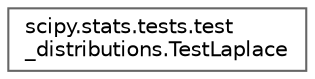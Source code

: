 digraph "Graphical Class Hierarchy"
{
 // LATEX_PDF_SIZE
  bgcolor="transparent";
  edge [fontname=Helvetica,fontsize=10,labelfontname=Helvetica,labelfontsize=10];
  node [fontname=Helvetica,fontsize=10,shape=box,height=0.2,width=0.4];
  rankdir="LR";
  Node0 [id="Node000000",label="scipy.stats.tests.test\l_distributions.TestLaplace",height=0.2,width=0.4,color="grey40", fillcolor="white", style="filled",URL="$d0/dd2/classscipy_1_1stats_1_1tests_1_1test__distributions_1_1TestLaplace.html",tooltip=" "];
}
